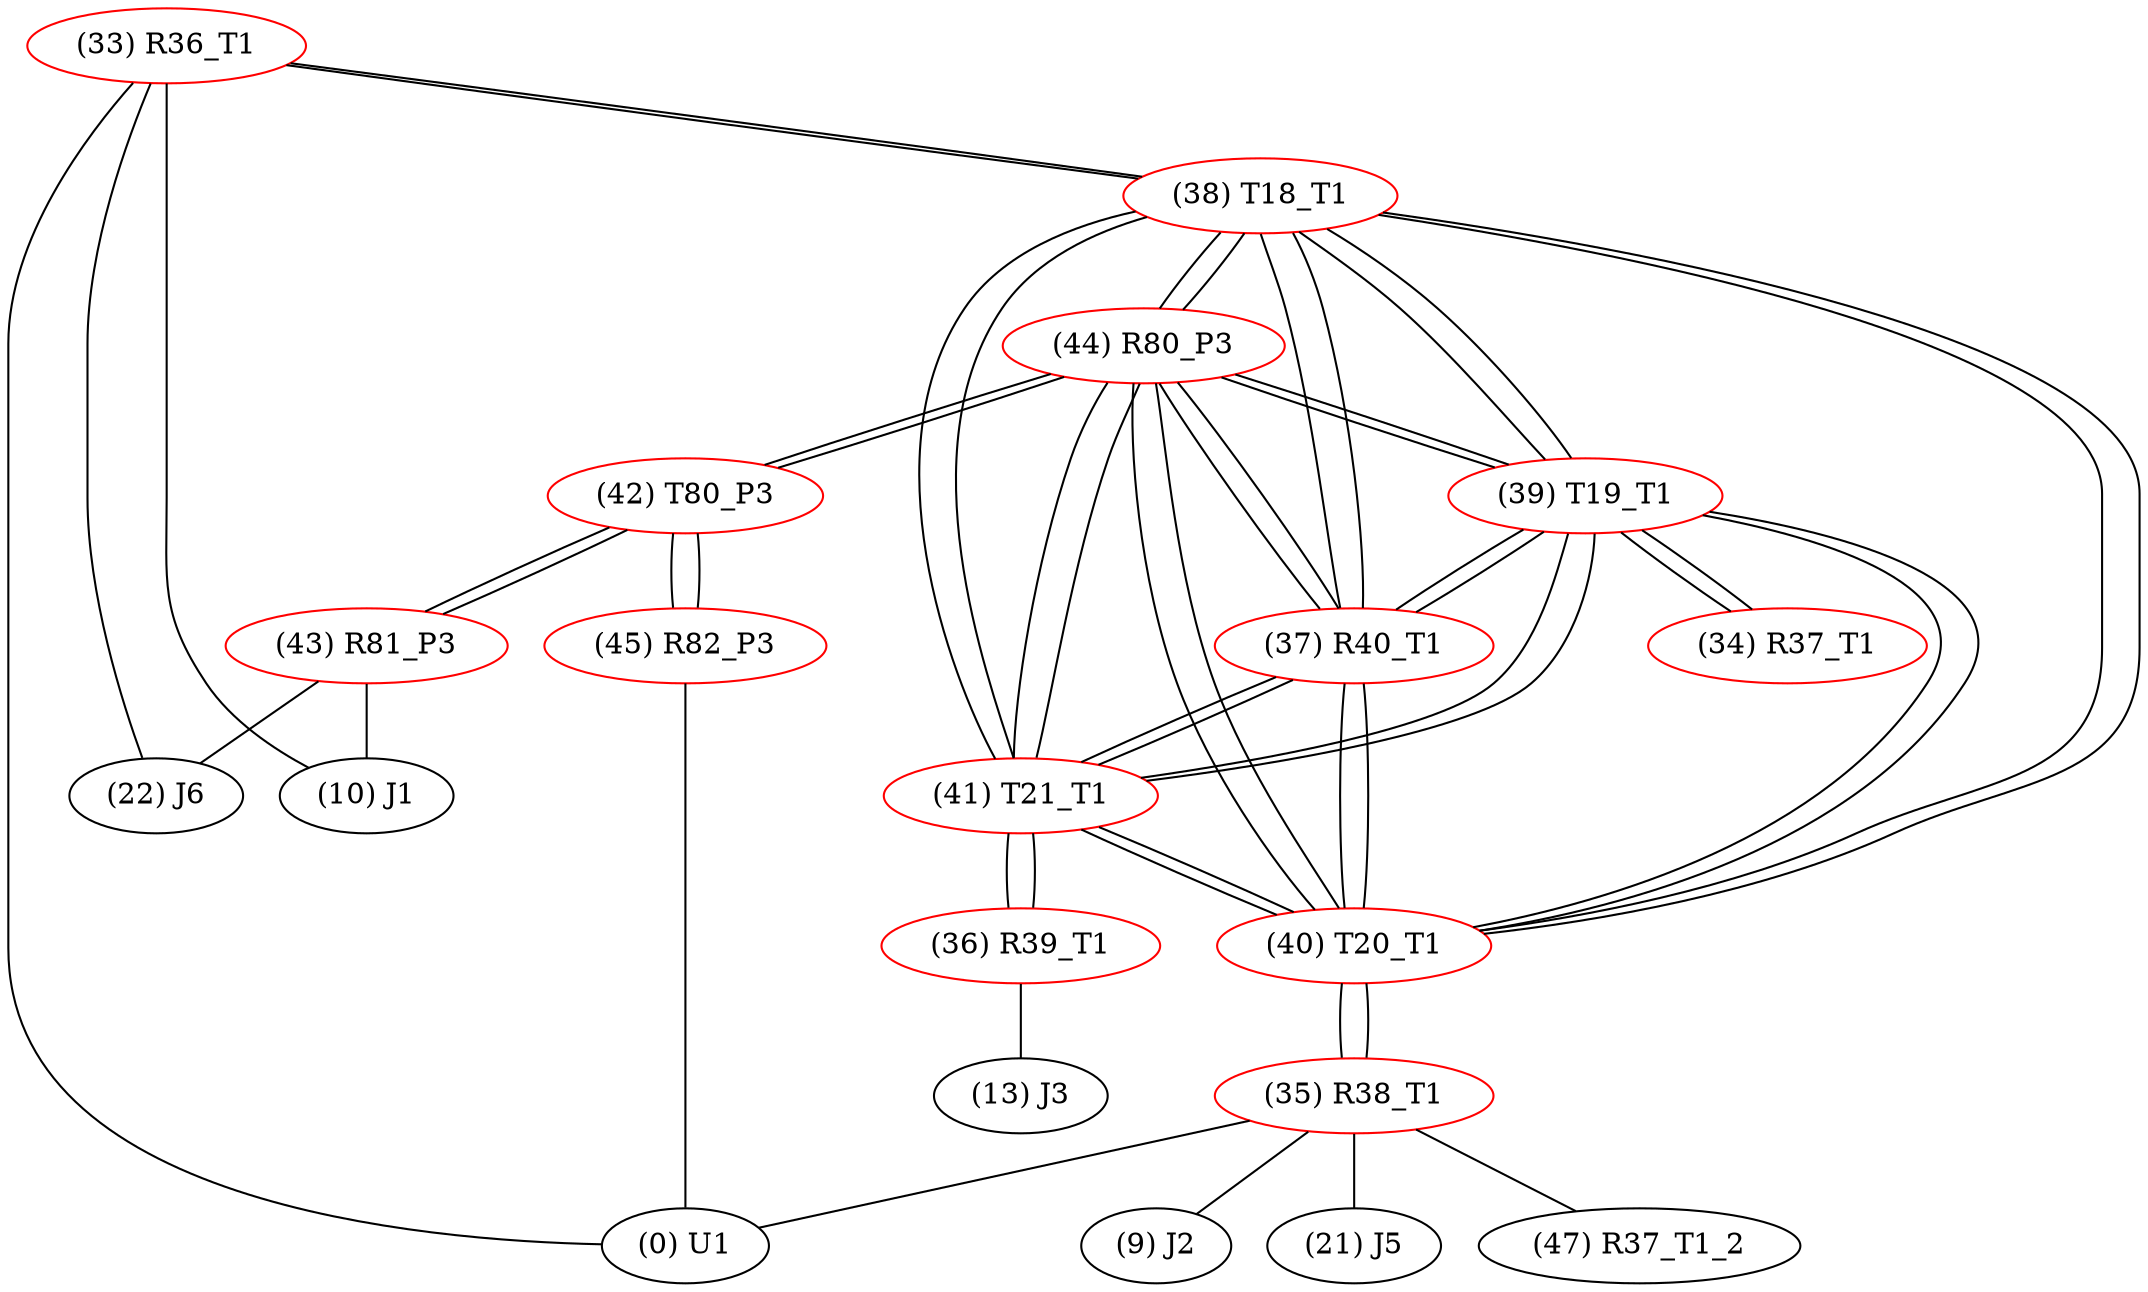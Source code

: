 graph {
	33 [label="(33) R36_T1" color=red]
	22 [label="(22) J6"]
	10 [label="(10) J1"]
	0 [label="(0) U1"]
	38 [label="(38) T18_T1"]
	34 [label="(34) R37_T1" color=red]
	39 [label="(39) T19_T1"]
	35 [label="(35) R38_T1" color=red]
	9 [label="(9) J2"]
	21 [label="(21) J5"]
	0 [label="(0) U1"]
	47 [label="(47) R37_T1_2"]
	40 [label="(40) T20_T1"]
	36 [label="(36) R39_T1" color=red]
	13 [label="(13) J3"]
	41 [label="(41) T21_T1"]
	37 [label="(37) R40_T1" color=red]
	44 [label="(44) R80_P3"]
	38 [label="(38) T18_T1"]
	41 [label="(41) T21_T1"]
	40 [label="(40) T20_T1"]
	39 [label="(39) T19_T1"]
	38 [label="(38) T18_T1" color=red]
	33 [label="(33) R36_T1"]
	44 [label="(44) R80_P3"]
	41 [label="(41) T21_T1"]
	40 [label="(40) T20_T1"]
	39 [label="(39) T19_T1"]
	37 [label="(37) R40_T1"]
	39 [label="(39) T19_T1" color=red]
	34 [label="(34) R37_T1"]
	44 [label="(44) R80_P3"]
	38 [label="(38) T18_T1"]
	41 [label="(41) T21_T1"]
	40 [label="(40) T20_T1"]
	37 [label="(37) R40_T1"]
	40 [label="(40) T20_T1" color=red]
	35 [label="(35) R38_T1"]
	44 [label="(44) R80_P3"]
	38 [label="(38) T18_T1"]
	41 [label="(41) T21_T1"]
	39 [label="(39) T19_T1"]
	37 [label="(37) R40_T1"]
	41 [label="(41) T21_T1" color=red]
	36 [label="(36) R39_T1"]
	44 [label="(44) R80_P3"]
	38 [label="(38) T18_T1"]
	40 [label="(40) T20_T1"]
	39 [label="(39) T19_T1"]
	37 [label="(37) R40_T1"]
	42 [label="(42) T80_P3" color=red]
	43 [label="(43) R81_P3"]
	45 [label="(45) R82_P3"]
	44 [label="(44) R80_P3"]
	43 [label="(43) R81_P3" color=red]
	22 [label="(22) J6"]
	10 [label="(10) J1"]
	42 [label="(42) T80_P3"]
	44 [label="(44) R80_P3" color=red]
	38 [label="(38) T18_T1"]
	41 [label="(41) T21_T1"]
	40 [label="(40) T20_T1"]
	39 [label="(39) T19_T1"]
	37 [label="(37) R40_T1"]
	42 [label="(42) T80_P3"]
	45 [label="(45) R82_P3" color=red]
	0 [label="(0) U1"]
	42 [label="(42) T80_P3"]
	33 -- 22
	33 -- 10
	33 -- 0
	33 -- 38
	34 -- 39
	35 -- 9
	35 -- 21
	35 -- 0
	35 -- 47
	35 -- 40
	36 -- 13
	36 -- 41
	37 -- 44
	37 -- 38
	37 -- 41
	37 -- 40
	37 -- 39
	38 -- 33
	38 -- 44
	38 -- 41
	38 -- 40
	38 -- 39
	38 -- 37
	39 -- 34
	39 -- 44
	39 -- 38
	39 -- 41
	39 -- 40
	39 -- 37
	40 -- 35
	40 -- 44
	40 -- 38
	40 -- 41
	40 -- 39
	40 -- 37
	41 -- 36
	41 -- 44
	41 -- 38
	41 -- 40
	41 -- 39
	41 -- 37
	42 -- 43
	42 -- 45
	42 -- 44
	43 -- 22
	43 -- 10
	43 -- 42
	44 -- 38
	44 -- 41
	44 -- 40
	44 -- 39
	44 -- 37
	44 -- 42
	45 -- 0
	45 -- 42
}